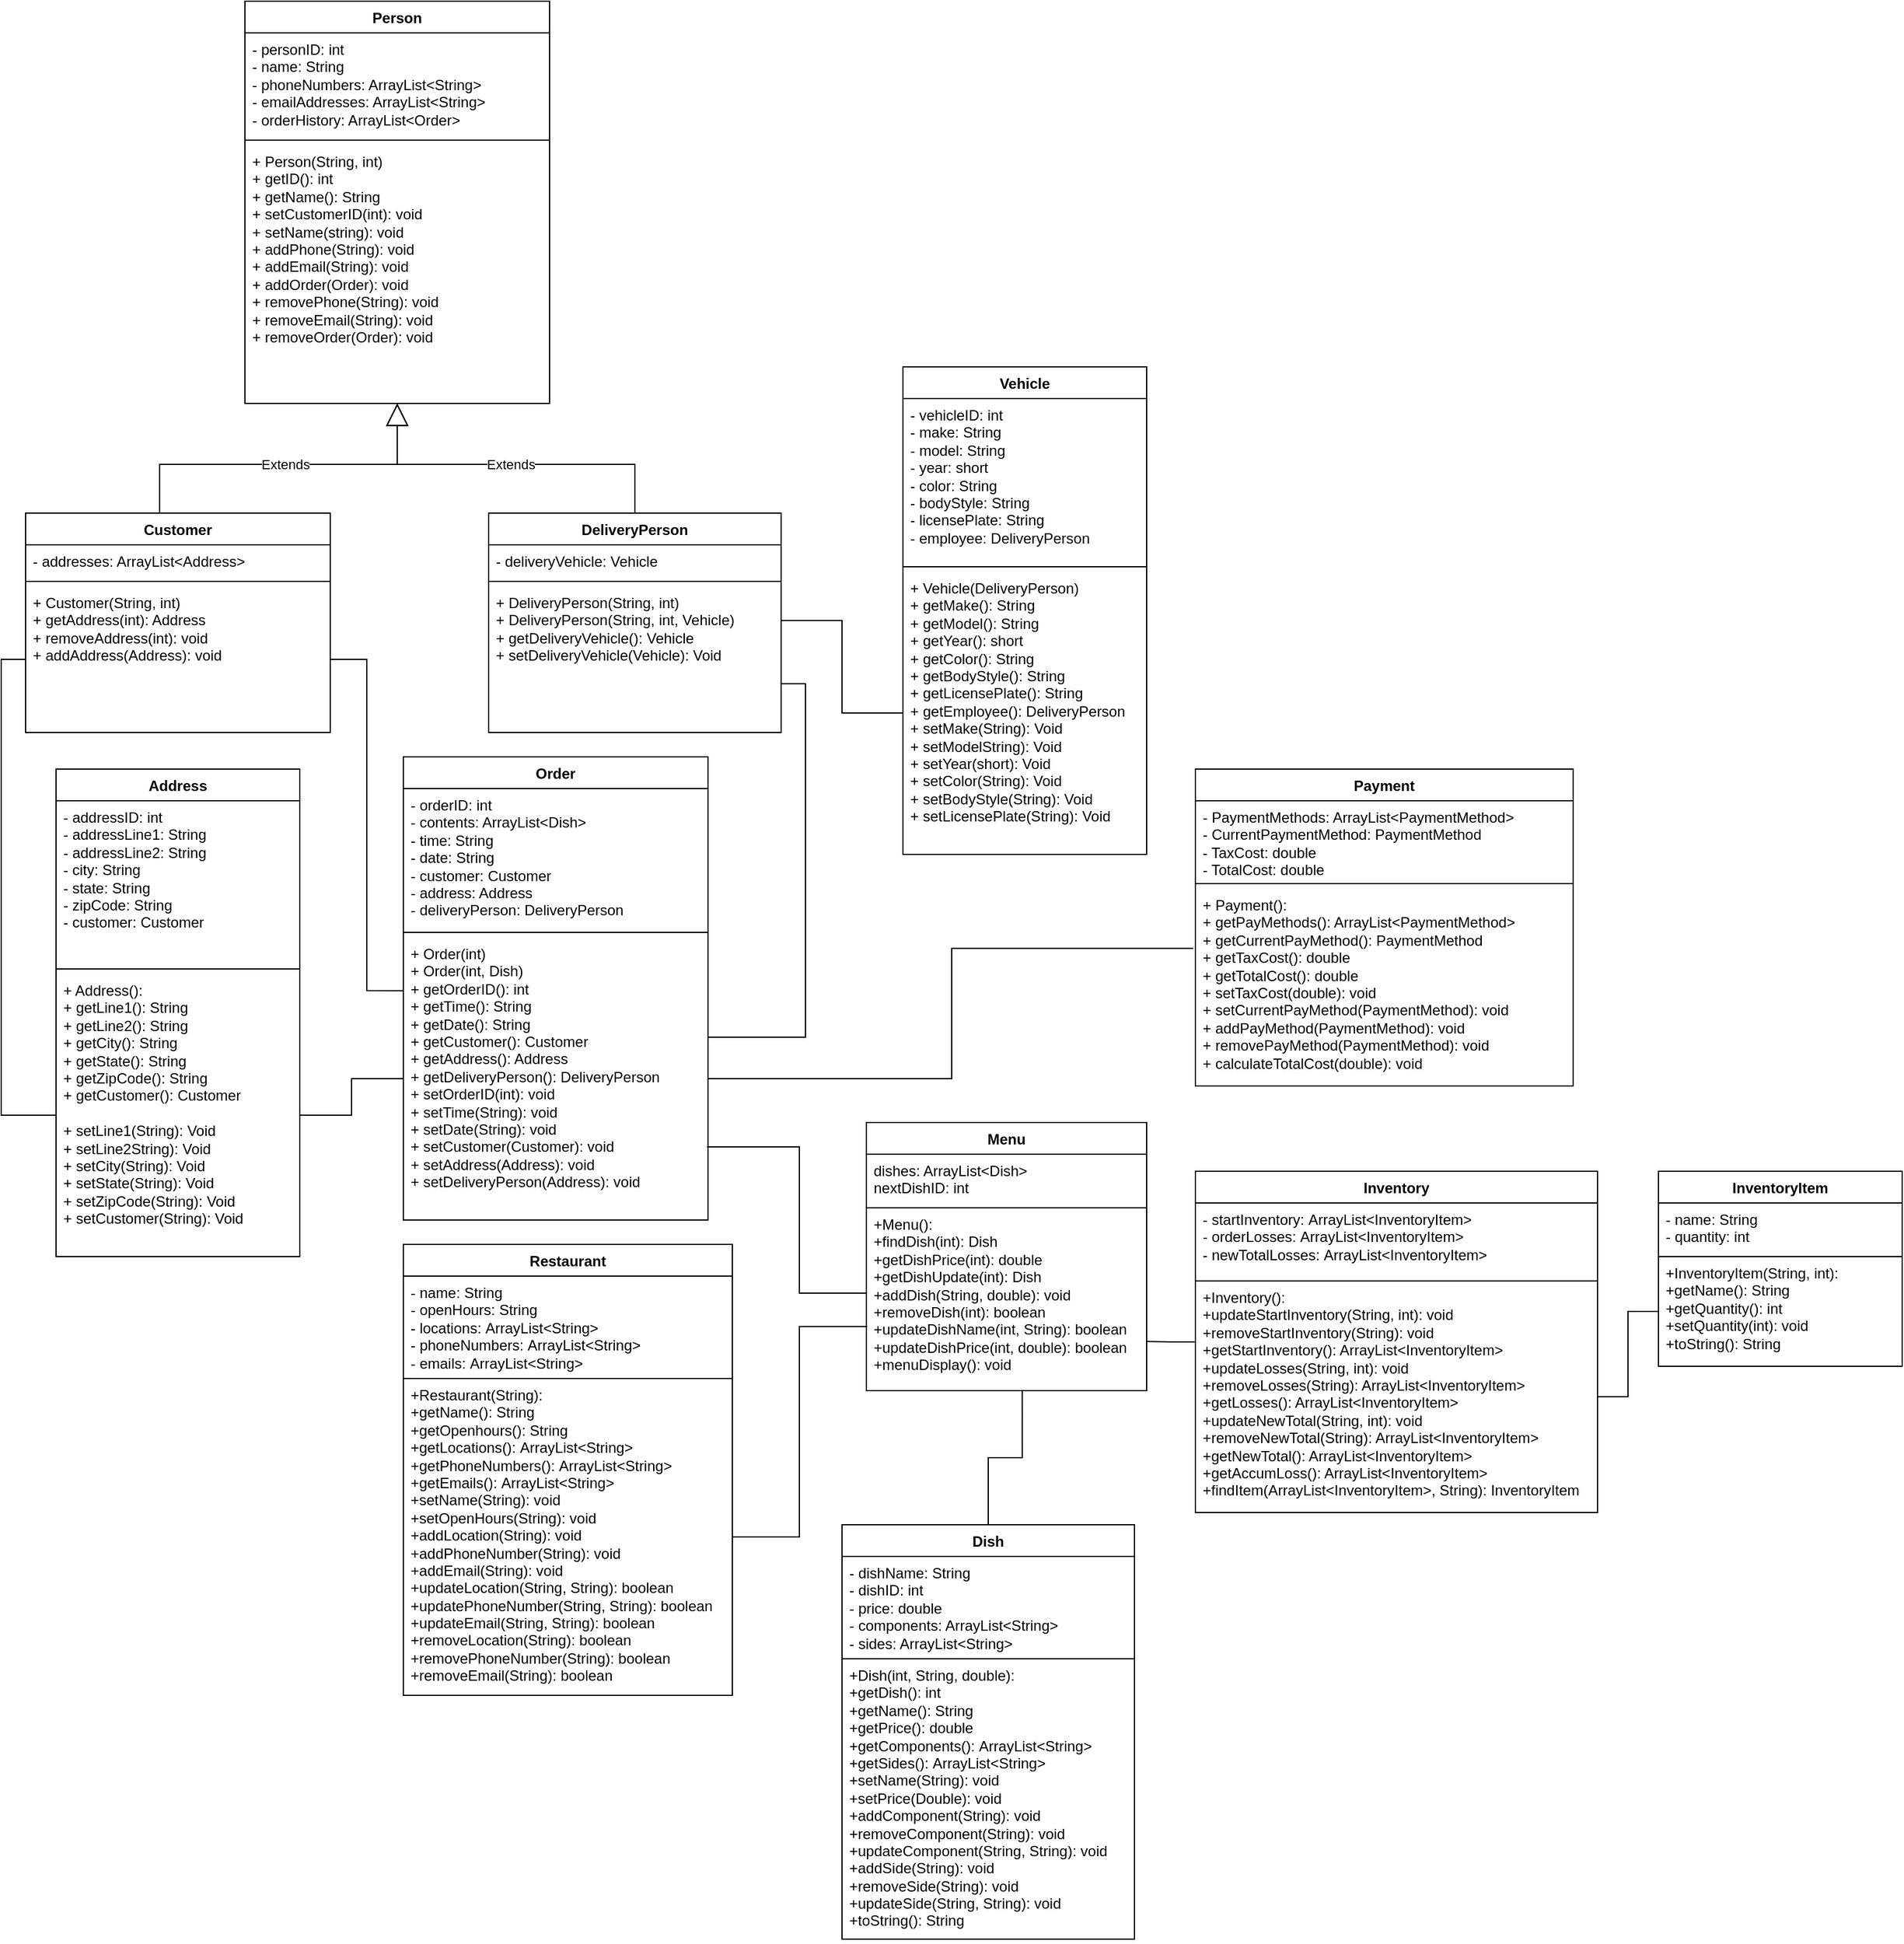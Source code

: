 <mxfile version="28.2.5">
  <diagram name="Page-1" id="2G-UBzK9TNp5vLxw_0e4">
    <mxGraphModel dx="2629" dy="2121" grid="1" gridSize="10" guides="1" tooltips="1" connect="1" arrows="1" fold="1" page="1" pageScale="1" pageWidth="850" pageHeight="1100" math="0" shadow="0">
      <root>
        <mxCell id="0" />
        <mxCell id="1" parent="0" />
        <mxCell id="qywuNPzPCbRa4dSA3wJB-5" value="Vehicle" style="swimlane;fontStyle=1;align=center;verticalAlign=top;childLayout=stackLayout;horizontal=1;startSize=26;horizontalStack=0;resizeParent=1;resizeParentMax=0;resizeLast=0;collapsible=1;marginBottom=0;whiteSpace=wrap;html=1;" parent="1" vertex="1">
          <mxGeometry x="100" width="200" height="400" as="geometry" />
        </mxCell>
        <mxCell id="qywuNPzPCbRa4dSA3wJB-6" value="- vehicleID: int&lt;div&gt;- make: String&lt;/div&gt;&lt;div&gt;- model: String&lt;/div&gt;&lt;div&gt;- year: short&lt;/div&gt;&lt;div&gt;- color: String&lt;/div&gt;&lt;div&gt;- bodyStyle: String&lt;/div&gt;&lt;div&gt;- licensePlate: String&lt;/div&gt;&lt;div&gt;- employee: DeliveryPerson&lt;/div&gt;" style="text;strokeColor=none;fillColor=none;align=left;verticalAlign=top;spacingLeft=4;spacingRight=4;overflow=hidden;rotatable=0;points=[[0,0.5],[1,0.5]];portConstraint=eastwest;whiteSpace=wrap;html=1;" parent="qywuNPzPCbRa4dSA3wJB-5" vertex="1">
          <mxGeometry y="26" width="200" height="134" as="geometry" />
        </mxCell>
        <mxCell id="qywuNPzPCbRa4dSA3wJB-7" value="" style="line;strokeWidth=1;fillColor=none;align=left;verticalAlign=middle;spacingTop=-1;spacingLeft=3;spacingRight=3;rotatable=0;labelPosition=right;points=[];portConstraint=eastwest;strokeColor=inherit;" parent="qywuNPzPCbRa4dSA3wJB-5" vertex="1">
          <mxGeometry y="160" width="200" height="8" as="geometry" />
        </mxCell>
        <mxCell id="qywuNPzPCbRa4dSA3wJB-8" value="+ Vehicle(DeliveryPerson)&lt;div&gt;+ getMake(): String&lt;/div&gt;&lt;div&gt;+ getModel(): String&lt;/div&gt;&lt;div&gt;+ getYear(): short&lt;/div&gt;&lt;div&gt;+ getColor(): String&lt;/div&gt;&lt;div&gt;+ getBodyStyle(): String&lt;/div&gt;&lt;div&gt;+ getLicensePlate(): String&lt;/div&gt;&lt;div&gt;+ getEmployee(): DeliveryPerson&lt;/div&gt;&lt;div&gt;+ setMake(String): Void&lt;/div&gt;&lt;div&gt;+ setModelString): Void&lt;/div&gt;&lt;div&gt;+ setYear(short): Void&lt;/div&gt;&lt;div&gt;+ setColor(String): Void&lt;/div&gt;&lt;div&gt;+ setBodyStyle(String): Void&lt;/div&gt;&lt;div&gt;+ setLicensePlate(String): Void&lt;/div&gt;&lt;div&gt;&lt;br&gt;&lt;/div&gt;" style="text;strokeColor=none;fillColor=none;align=left;verticalAlign=top;spacingLeft=4;spacingRight=4;overflow=hidden;rotatable=0;points=[[0,0.5],[1,0.5]];portConstraint=eastwest;whiteSpace=wrap;html=1;" parent="qywuNPzPCbRa4dSA3wJB-5" vertex="1">
          <mxGeometry y="168" width="200" height="232" as="geometry" />
        </mxCell>
        <mxCell id="qywuNPzPCbRa4dSA3wJB-9" value="Address" style="swimlane;fontStyle=1;align=center;verticalAlign=top;childLayout=stackLayout;horizontal=1;startSize=26;horizontalStack=0;resizeParent=1;resizeParentMax=0;resizeLast=0;collapsible=1;marginBottom=0;whiteSpace=wrap;html=1;" parent="1" vertex="1">
          <mxGeometry x="-595" y="330" width="200" height="400" as="geometry" />
        </mxCell>
        <mxCell id="qywuNPzPCbRa4dSA3wJB-10" value="- addressID: int&lt;div&gt;&lt;span style=&quot;background-color: transparent; color: light-dark(rgb(0, 0, 0), rgb(255, 255, 255));&quot;&gt;- addressLine1: String&lt;/span&gt;&lt;/div&gt;&lt;div&gt;&lt;span style=&quot;background-color: transparent; color: light-dark(rgb(0, 0, 0), rgb(255, 255, 255));&quot;&gt;- addressLine2: String&lt;/span&gt;&lt;/div&gt;&lt;div&gt;&lt;span style=&quot;background-color: transparent; color: light-dark(rgb(0, 0, 0), rgb(255, 255, 255));&quot;&gt;- city: String&lt;/span&gt;&lt;/div&gt;&lt;div&gt;&lt;span style=&quot;background-color: transparent; color: light-dark(rgb(0, 0, 0), rgb(255, 255, 255));&quot;&gt;- state: String&lt;/span&gt;&lt;/div&gt;&lt;div&gt;&lt;span style=&quot;background-color: transparent; color: light-dark(rgb(0, 0, 0), rgb(255, 255, 255));&quot;&gt;- zipCode: String&lt;/span&gt;&lt;/div&gt;&lt;div&gt;&lt;span style=&quot;background-color: transparent; color: light-dark(rgb(0, 0, 0), rgb(255, 255, 255));&quot;&gt;- customer: Customer&lt;/span&gt;&lt;/div&gt;" style="text;strokeColor=none;fillColor=none;align=left;verticalAlign=top;spacingLeft=4;spacingRight=4;overflow=hidden;rotatable=0;points=[[0,0.5],[1,0.5]];portConstraint=eastwest;whiteSpace=wrap;html=1;" parent="qywuNPzPCbRa4dSA3wJB-9" vertex="1">
          <mxGeometry y="26" width="200" height="134" as="geometry" />
        </mxCell>
        <mxCell id="qywuNPzPCbRa4dSA3wJB-11" value="" style="line;strokeWidth=1;fillColor=none;align=left;verticalAlign=middle;spacingTop=-1;spacingLeft=3;spacingRight=3;rotatable=0;labelPosition=right;points=[];portConstraint=eastwest;strokeColor=inherit;" parent="qywuNPzPCbRa4dSA3wJB-9" vertex="1">
          <mxGeometry y="160" width="200" height="8" as="geometry" />
        </mxCell>
        <mxCell id="qywuNPzPCbRa4dSA3wJB-12" value="+ Address():&lt;div&gt;+ getLine1(): String&lt;/div&gt;&lt;div&gt;+ getLine2(): String&lt;/div&gt;&lt;div&gt;+ getCity(): String&lt;/div&gt;&lt;div&gt;+ getState(): String&lt;/div&gt;&lt;div&gt;+ getZipCode(): String&lt;/div&gt;&lt;div&gt;+ getCustomer(): Customer&lt;/div&gt;&lt;div&gt;&lt;br&gt;&lt;/div&gt;&lt;div&gt;+ setLine1(String): Void&lt;/div&gt;&lt;div&gt;+ setLine2String): Void&lt;/div&gt;&lt;div&gt;+ setCity(String): Void&lt;/div&gt;&lt;div&gt;+ setState(String): Void&lt;/div&gt;&lt;div&gt;+ setZipCode(String): Void&lt;/div&gt;&lt;div&gt;+ setCustomer(String): Void&lt;/div&gt;&lt;div&gt;&lt;br&gt;&lt;/div&gt;" style="text;strokeColor=none;fillColor=none;align=left;verticalAlign=top;spacingLeft=4;spacingRight=4;overflow=hidden;rotatable=0;points=[[0,0.5],[1,0.5]];portConstraint=eastwest;whiteSpace=wrap;html=1;" parent="qywuNPzPCbRa4dSA3wJB-9" vertex="1">
          <mxGeometry y="168" width="200" height="232" as="geometry" />
        </mxCell>
        <mxCell id="qywuNPzPCbRa4dSA3wJB-17" value="Order" style="swimlane;fontStyle=1;align=center;verticalAlign=top;childLayout=stackLayout;horizontal=1;startSize=26;horizontalStack=0;resizeParent=1;resizeParentMax=0;resizeLast=0;collapsible=1;marginBottom=0;whiteSpace=wrap;html=1;" parent="1" vertex="1">
          <mxGeometry x="-310" y="320" width="250" height="380" as="geometry" />
        </mxCell>
        <mxCell id="qywuNPzPCbRa4dSA3wJB-18" value="&lt;div&gt;- orderID: int&lt;/div&gt;&lt;div&gt;- contents: ArrayList&amp;lt;Dish&amp;gt;&lt;/div&gt;&lt;div&gt;- time: String&lt;/div&gt;&lt;div&gt;- date: String&lt;/div&gt;&lt;div&gt;- customer: Customer&lt;/div&gt;&lt;div&gt;- address: Address&lt;/div&gt;&lt;div&gt;- deliveryPerson: DeliveryPerson&lt;/div&gt;" style="text;strokeColor=none;fillColor=none;align=left;verticalAlign=top;spacingLeft=4;spacingRight=4;overflow=hidden;rotatable=0;points=[[0,0.5],[1,0.5]];portConstraint=eastwest;whiteSpace=wrap;html=1;" parent="qywuNPzPCbRa4dSA3wJB-17" vertex="1">
          <mxGeometry y="26" width="250" height="114" as="geometry" />
        </mxCell>
        <mxCell id="qywuNPzPCbRa4dSA3wJB-19" value="" style="line;strokeWidth=1;fillColor=none;align=left;verticalAlign=middle;spacingTop=-1;spacingLeft=3;spacingRight=3;rotatable=0;labelPosition=right;points=[];portConstraint=eastwest;strokeColor=inherit;" parent="qywuNPzPCbRa4dSA3wJB-17" vertex="1">
          <mxGeometry y="140" width="250" height="8" as="geometry" />
        </mxCell>
        <mxCell id="qywuNPzPCbRa4dSA3wJB-20" value="+ Order(int)&lt;div&gt;+ Order(int, Dish)&lt;br&gt;&lt;div&gt;&lt;div&gt;+ getOrderID(): int&lt;/div&gt;&lt;div&gt;+ getTime(): String&lt;/div&gt;&lt;/div&gt;&lt;div&gt;+ getDate(): String&lt;/div&gt;&lt;div&gt;+ getCustomer(): Customer&lt;/div&gt;&lt;div&gt;+ getAddress(): Address&lt;/div&gt;&lt;div&gt;+ getDeliveryPerson(): DeliveryPerson&lt;/div&gt;&lt;div&gt;&lt;div&gt;&lt;div&gt;+ setOrderID(int): void&lt;/div&gt;&lt;div&gt;+ setTime(String): void&lt;/div&gt;&lt;/div&gt;&lt;div&gt;+ setDate(String): void&lt;/div&gt;&lt;div&gt;+ setCustomer(Customer): void&lt;/div&gt;&lt;div&gt;+ setAddress(Address): void&lt;/div&gt;&lt;div&gt;+ setDeliveryPerson(Address): void&lt;/div&gt;&lt;/div&gt;&lt;/div&gt;" style="text;strokeColor=none;fillColor=none;align=left;verticalAlign=top;spacingLeft=4;spacingRight=4;overflow=hidden;rotatable=0;points=[[0,0.5],[1,0.5]];portConstraint=eastwest;whiteSpace=wrap;html=1;" parent="qywuNPzPCbRa4dSA3wJB-17" vertex="1">
          <mxGeometry y="148" width="250" height="232" as="geometry" />
        </mxCell>
        <mxCell id="fJLxZldaC8GXOIMq1Dwn-1" value="Person" style="swimlane;fontStyle=1;align=center;verticalAlign=top;childLayout=stackLayout;horizontal=1;startSize=26;horizontalStack=0;resizeParent=1;resizeParentMax=0;resizeLast=0;collapsible=1;marginBottom=0;whiteSpace=wrap;html=1;" parent="1" vertex="1">
          <mxGeometry x="-440" y="-300" width="250" height="330" as="geometry" />
        </mxCell>
        <mxCell id="fJLxZldaC8GXOIMq1Dwn-2" value="&lt;div&gt;- personID: int&lt;/div&gt;&lt;div&gt;- name: String&lt;/div&gt;&lt;div&gt;- phoneNumbers: ArrayList&amp;lt;String&amp;gt;&lt;/div&gt;&lt;div&gt;- emailAddresses: ArrayList&amp;lt;String&amp;gt;&lt;/div&gt;&lt;div&gt;- orderHistory: ArrayList&amp;lt;Order&amp;gt;&lt;/div&gt;" style="text;strokeColor=none;fillColor=none;align=left;verticalAlign=top;spacingLeft=4;spacingRight=4;overflow=hidden;rotatable=0;points=[[0,0.5],[1,0.5]];portConstraint=eastwest;whiteSpace=wrap;html=1;" parent="fJLxZldaC8GXOIMq1Dwn-1" vertex="1">
          <mxGeometry y="26" width="250" height="84" as="geometry" />
        </mxCell>
        <mxCell id="fJLxZldaC8GXOIMq1Dwn-3" value="" style="line;strokeWidth=1;fillColor=none;align=left;verticalAlign=middle;spacingTop=-1;spacingLeft=3;spacingRight=3;rotatable=0;labelPosition=right;points=[];portConstraint=eastwest;strokeColor=inherit;" parent="fJLxZldaC8GXOIMq1Dwn-1" vertex="1">
          <mxGeometry y="110" width="250" height="8" as="geometry" />
        </mxCell>
        <mxCell id="fJLxZldaC8GXOIMq1Dwn-4" value="+ Person(String, int)&lt;div&gt;&lt;div&gt;+ getID(): int&lt;/div&gt;&lt;div&gt;+ getName(): String&lt;/div&gt;&lt;/div&gt;&lt;div&gt;&lt;span style=&quot;background-color: transparent; color: light-dark(rgb(0, 0, 0), rgb(255, 255, 255));&quot;&gt;+ setCustomerID(int): void&lt;/span&gt;&lt;/div&gt;&lt;div&gt;+ setName(string): void&lt;/div&gt;&lt;div&gt;+ addPhone(String): void&lt;/div&gt;&lt;div&gt;+ addEmail(String): void&lt;/div&gt;&lt;div&gt;+ addOrder(Order): void&lt;/div&gt;&lt;div&gt;+ removePhone(String): void&lt;/div&gt;&lt;div&gt;+ removeEmail(String): void&lt;/div&gt;&lt;div&gt;+ removeOrder(Order): void&lt;/div&gt;&lt;div&gt;&lt;br&gt;&lt;/div&gt;" style="text;strokeColor=none;fillColor=none;align=left;verticalAlign=top;spacingLeft=4;spacingRight=4;overflow=hidden;rotatable=0;points=[[0,0.5],[1,0.5]];portConstraint=eastwest;whiteSpace=wrap;html=1;" parent="fJLxZldaC8GXOIMq1Dwn-1" vertex="1">
          <mxGeometry y="118" width="250" height="212" as="geometry" />
        </mxCell>
        <mxCell id="fJLxZldaC8GXOIMq1Dwn-12" value="DeliveryPerson" style="swimlane;fontStyle=1;align=center;verticalAlign=top;childLayout=stackLayout;horizontal=1;startSize=26;horizontalStack=0;resizeParent=1;resizeParentMax=0;resizeLast=0;collapsible=1;marginBottom=0;whiteSpace=wrap;html=1;" parent="1" vertex="1">
          <mxGeometry x="-240" y="120" width="240" height="180" as="geometry" />
        </mxCell>
        <mxCell id="fJLxZldaC8GXOIMq1Dwn-13" value="- deliveryVehicle: Vehicle" style="text;strokeColor=none;fillColor=none;align=left;verticalAlign=top;spacingLeft=4;spacingRight=4;overflow=hidden;rotatable=0;points=[[0,0.5],[1,0.5]];portConstraint=eastwest;whiteSpace=wrap;html=1;" parent="fJLxZldaC8GXOIMq1Dwn-12" vertex="1">
          <mxGeometry y="26" width="240" height="26" as="geometry" />
        </mxCell>
        <mxCell id="fJLxZldaC8GXOIMq1Dwn-14" value="" style="line;strokeWidth=1;fillColor=none;align=left;verticalAlign=middle;spacingTop=-1;spacingLeft=3;spacingRight=3;rotatable=0;labelPosition=right;points=[];portConstraint=eastwest;strokeColor=inherit;" parent="fJLxZldaC8GXOIMq1Dwn-12" vertex="1">
          <mxGeometry y="52" width="240" height="8" as="geometry" />
        </mxCell>
        <mxCell id="fJLxZldaC8GXOIMq1Dwn-15" value="+ DeliveryPerson(String, int)&lt;div&gt;+ DeliveryPerson(String, int, Vehicle)&lt;/div&gt;&lt;div&gt;+ getDeliveryVehicle(): Vehicle&lt;/div&gt;&lt;div&gt;+ setDeliveryVehicle(Vehicle): Void&lt;/div&gt;" style="text;strokeColor=none;fillColor=none;align=left;verticalAlign=top;spacingLeft=4;spacingRight=4;overflow=hidden;rotatable=0;points=[[0,0.5],[1,0.5]];portConstraint=eastwest;whiteSpace=wrap;html=1;" parent="fJLxZldaC8GXOIMq1Dwn-12" vertex="1">
          <mxGeometry y="60" width="240" height="120" as="geometry" />
        </mxCell>
        <mxCell id="fJLxZldaC8GXOIMq1Dwn-16" value="Customer" style="swimlane;fontStyle=1;align=center;verticalAlign=top;childLayout=stackLayout;horizontal=1;startSize=26;horizontalStack=0;resizeParent=1;resizeParentMax=0;resizeLast=0;collapsible=1;marginBottom=0;whiteSpace=wrap;html=1;" parent="1" vertex="1">
          <mxGeometry x="-620" y="120" width="250" height="180" as="geometry" />
        </mxCell>
        <mxCell id="fJLxZldaC8GXOIMq1Dwn-17" value="- addresses: ArrayList&amp;lt;Address&amp;gt;" style="text;strokeColor=none;fillColor=none;align=left;verticalAlign=top;spacingLeft=4;spacingRight=4;overflow=hidden;rotatable=0;points=[[0,0.5],[1,0.5]];portConstraint=eastwest;whiteSpace=wrap;html=1;" parent="fJLxZldaC8GXOIMq1Dwn-16" vertex="1">
          <mxGeometry y="26" width="250" height="26" as="geometry" />
        </mxCell>
        <mxCell id="fJLxZldaC8GXOIMq1Dwn-18" value="" style="line;strokeWidth=1;fillColor=none;align=left;verticalAlign=middle;spacingTop=-1;spacingLeft=3;spacingRight=3;rotatable=0;labelPosition=right;points=[];portConstraint=eastwest;strokeColor=inherit;" parent="fJLxZldaC8GXOIMq1Dwn-16" vertex="1">
          <mxGeometry y="52" width="250" height="8" as="geometry" />
        </mxCell>
        <mxCell id="fJLxZldaC8GXOIMq1Dwn-19" value="+ Customer(String, int)&lt;div&gt;+ getAddress(int): Address&lt;/div&gt;&lt;div&gt;+ removeAddress(int): void&lt;br&gt;&lt;div&gt;+ addAddress(Address): void&lt;/div&gt;&lt;div&gt;&lt;br&gt;&lt;div&gt;&lt;br&gt;&lt;/div&gt;&lt;/div&gt;&lt;/div&gt;" style="text;strokeColor=none;fillColor=none;align=left;verticalAlign=top;spacingLeft=4;spacingRight=4;overflow=hidden;rotatable=0;points=[[0,0.5],[1,0.5]];portConstraint=eastwest;whiteSpace=wrap;html=1;" parent="fJLxZldaC8GXOIMq1Dwn-16" vertex="1">
          <mxGeometry y="60" width="250" height="120" as="geometry" />
        </mxCell>
        <mxCell id="fJLxZldaC8GXOIMq1Dwn-20" value="Extends" style="endArrow=block;endSize=16;endFill=0;html=1;rounded=0;exitX=0.44;exitY=0;exitDx=0;exitDy=0;exitPerimeter=0;" parent="1" source="fJLxZldaC8GXOIMq1Dwn-16" target="fJLxZldaC8GXOIMq1Dwn-4" edge="1">
          <mxGeometry width="160" relative="1" as="geometry">
            <mxPoint x="-250" y="50" as="sourcePoint" />
            <mxPoint x="-320" y="30" as="targetPoint" />
            <Array as="points">
              <mxPoint x="-510" y="80" />
              <mxPoint x="-315" y="80" />
            </Array>
          </mxGeometry>
        </mxCell>
        <mxCell id="fJLxZldaC8GXOIMq1Dwn-21" value="Extends" style="endArrow=block;endSize=16;endFill=0;html=1;rounded=0;exitX=0.5;exitY=0;exitDx=0;exitDy=0;" parent="1" source="fJLxZldaC8GXOIMq1Dwn-12" target="fJLxZldaC8GXOIMq1Dwn-4" edge="1">
          <mxGeometry width="160" relative="1" as="geometry">
            <mxPoint x="-250" y="50" as="sourcePoint" />
            <mxPoint x="-320" y="40" as="targetPoint" />
            <Array as="points">
              <mxPoint x="-120" y="80" />
              <mxPoint x="-315" y="80" />
            </Array>
          </mxGeometry>
        </mxCell>
        <mxCell id="fJLxZldaC8GXOIMq1Dwn-32" style="edgeStyle=orthogonalEdgeStyle;rounded=0;orthogonalLoop=1;jettySize=auto;html=1;exitX=0.999;exitY=0.234;exitDx=0;exitDy=0;entryX=0;entryY=0.5;entryDx=0;entryDy=0;endArrow=none;endFill=0;exitPerimeter=0;" parent="1" source="fJLxZldaC8GXOIMq1Dwn-15" target="qywuNPzPCbRa4dSA3wJB-8" edge="1">
          <mxGeometry relative="1" as="geometry" />
        </mxCell>
        <mxCell id="fJLxZldaC8GXOIMq1Dwn-34" style="edgeStyle=orthogonalEdgeStyle;rounded=0;orthogonalLoop=1;jettySize=auto;html=1;exitX=0;exitY=0.5;exitDx=0;exitDy=0;entryX=0;entryY=0.5;entryDx=0;entryDy=0;endArrow=none;endFill=0;" parent="1" source="fJLxZldaC8GXOIMq1Dwn-19" target="qywuNPzPCbRa4dSA3wJB-12" edge="1">
          <mxGeometry relative="1" as="geometry" />
        </mxCell>
        <mxCell id="fJLxZldaC8GXOIMq1Dwn-35" style="edgeStyle=orthogonalEdgeStyle;rounded=0;orthogonalLoop=1;jettySize=auto;html=1;exitX=1;exitY=0.5;exitDx=0;exitDy=0;entryX=0.001;entryY=0.189;entryDx=0;entryDy=0;endArrow=none;endFill=0;entryPerimeter=0;" parent="1" source="fJLxZldaC8GXOIMq1Dwn-19" target="qywuNPzPCbRa4dSA3wJB-20" edge="1">
          <mxGeometry relative="1" as="geometry" />
        </mxCell>
        <mxCell id="fJLxZldaC8GXOIMq1Dwn-36" style="edgeStyle=orthogonalEdgeStyle;rounded=0;orthogonalLoop=1;jettySize=auto;html=1;exitX=1;exitY=0.667;exitDx=0;exitDy=0;entryX=1;entryY=0.5;entryDx=0;entryDy=0;endArrow=none;endFill=0;exitPerimeter=0;" parent="1" source="fJLxZldaC8GXOIMq1Dwn-15" target="qywuNPzPCbRa4dSA3wJB-20" edge="1">
          <mxGeometry relative="1" as="geometry">
            <Array as="points">
              <mxPoint x="20" y="260" />
              <mxPoint x="20" y="550" />
              <mxPoint x="-60" y="550" />
            </Array>
          </mxGeometry>
        </mxCell>
        <mxCell id="fJLxZldaC8GXOIMq1Dwn-38" style="edgeStyle=orthogonalEdgeStyle;rounded=0;orthogonalLoop=1;jettySize=auto;html=1;exitX=1;exitY=0.5;exitDx=0;exitDy=0;entryX=0;entryY=0.5;entryDx=0;entryDy=0;endArrow=none;endFill=0;" parent="1" source="qywuNPzPCbRa4dSA3wJB-12" target="qywuNPzPCbRa4dSA3wJB-20" edge="1">
          <mxGeometry relative="1" as="geometry" />
        </mxCell>
        <mxCell id="5nVbv-g8gykaqcQ3ydXq-1" value="Inventory" style="swimlane;fontStyle=1;align=center;verticalAlign=top;childLayout=stackLayout;horizontal=1;startSize=26;horizontalStack=0;resizeParent=1;resizeParentMax=0;resizeLast=0;collapsible=1;marginBottom=0;whiteSpace=wrap;html=1;" vertex="1" parent="1">
          <mxGeometry x="340" y="660" width="330" height="280" as="geometry" />
        </mxCell>
        <mxCell id="5nVbv-g8gykaqcQ3ydXq-38" value="-&amp;nbsp;startInventory:&amp;nbsp;ArrayList&amp;lt;InventoryItem&amp;gt;&lt;div&gt;- orderLosses:&amp;nbsp;ArrayList&amp;lt;InventoryItem&amp;gt;&lt;/div&gt;&lt;div&gt;- newTotalLosses:&amp;nbsp;ArrayList&amp;lt;InventoryItem&amp;gt;&lt;/div&gt;" style="text;strokeColor=default;fillColor=none;align=left;verticalAlign=top;spacingLeft=4;spacingRight=4;overflow=hidden;rotatable=0;points=[[0,0.5],[1,0.5]];portConstraint=eastwest;whiteSpace=wrap;html=1;" vertex="1" parent="5nVbv-g8gykaqcQ3ydXq-1">
          <mxGeometry y="26" width="330" height="64" as="geometry" />
        </mxCell>
        <mxCell id="5nVbv-g8gykaqcQ3ydXq-4" value="&lt;div&gt;+Inventory():&lt;/div&gt;&lt;div&gt;&lt;div&gt;+updateStartInventory(String, int): void&lt;/div&gt;&lt;div&gt;+removeStartInventory&lt;span style=&quot;background-color: transparent; color: light-dark(rgb(0, 0, 0), rgb(255, 255, 255));&quot;&gt;(String): void&lt;/span&gt;&lt;/div&gt;&lt;div&gt;+getStartInventory&lt;span style=&quot;background-color: transparent; color: light-dark(rgb(0, 0, 0), rgb(255, 255, 255));&quot;&gt;(): ArrayList&amp;lt;InventoryItem&amp;gt;&lt;/span&gt;&lt;/div&gt;&lt;div&gt;&lt;div&gt;+updateLosses&lt;span style=&quot;background-color: transparent; color: light-dark(rgb(0, 0, 0), rgb(255, 255, 255));&quot;&gt;(String, int): void&lt;/span&gt;&lt;/div&gt;&lt;div&gt;+removeLosses(String&lt;span style=&quot;background-color: transparent; color: light-dark(rgb(0, 0, 0), rgb(255, 255, 255));&quot;&gt;): ArrayList&amp;lt;InventoryItem&amp;gt;&lt;/span&gt;&lt;/div&gt;&lt;div&gt;+getLosses&lt;span style=&quot;background-color: transparent; color: light-dark(rgb(0, 0, 0), rgb(255, 255, 255));&quot;&gt;(): ArrayList&amp;lt;InventoryItem&amp;gt;&lt;/span&gt;&lt;/div&gt;&lt;div&gt;&lt;/div&gt;&lt;div&gt;&lt;div&gt;+updateNewTotal&lt;span style=&quot;background-color: transparent; color: light-dark(rgb(0, 0, 0), rgb(255, 255, 255));&quot;&gt;(String, int): void&lt;/span&gt;&lt;/div&gt;&lt;div&gt;+removeNewTotal(String&lt;span style=&quot;background-color: transparent; color: light-dark(rgb(0, 0, 0), rgb(255, 255, 255));&quot;&gt;): ArrayList&amp;lt;InventoryItem&amp;gt;&lt;/span&gt;&lt;/div&gt;&lt;div&gt;+getNewTotal&lt;span style=&quot;background-color: transparent; color: light-dark(rgb(0, 0, 0), rgb(255, 255, 255));&quot;&gt;(): ArrayList&amp;lt;InventoryItem&amp;gt;&lt;/span&gt;&lt;/div&gt;&lt;/div&gt;&lt;/div&gt;&lt;div&gt;+getAccumLoss&lt;span style=&quot;background-color: transparent; color: light-dark(rgb(0, 0, 0), rgb(255, 255, 255));&quot;&gt;(): ArrayList&amp;lt;InventoryItem&amp;gt;&lt;/span&gt;&lt;/div&gt;&lt;div&gt;&lt;span style=&quot;background-color: transparent; color: light-dark(rgb(0, 0, 0), rgb(255, 255, 255));&quot;&gt;+findItem&lt;/span&gt;&lt;span style=&quot;background-color: transparent; color: light-dark(rgb(0, 0, 0), rgb(255, 255, 255));&quot;&gt;(&lt;/span&gt;&lt;span style=&quot;background-color: transparent; color: light-dark(rgb(0, 0, 0), rgb(255, 255, 255));&quot;&gt;ArrayList&amp;lt;InventoryItem&amp;gt;, String&lt;/span&gt;&lt;span style=&quot;background-color: transparent; color: light-dark(rgb(0, 0, 0), rgb(255, 255, 255));&quot;&gt;):&amp;nbsp;&lt;/span&gt;&lt;span style=&quot;background-color: transparent;&quot;&gt;InventoryItem&lt;/span&gt;&lt;/div&gt;&lt;/div&gt;" style="text;strokeColor=none;fillColor=none;align=left;verticalAlign=top;spacingLeft=4;spacingRight=4;overflow=hidden;rotatable=0;points=[[0,0.5],[1,0.5]];portConstraint=eastwest;whiteSpace=wrap;html=1;" vertex="1" parent="5nVbv-g8gykaqcQ3ydXq-1">
          <mxGeometry y="90" width="330" height="190" as="geometry" />
        </mxCell>
        <mxCell id="5nVbv-g8gykaqcQ3ydXq-9" value="Menu" style="swimlane;fontStyle=1;align=center;verticalAlign=top;childLayout=stackLayout;horizontal=1;startSize=26;horizontalStack=0;resizeParent=1;resizeParentMax=0;resizeLast=0;collapsible=1;marginBottom=0;whiteSpace=wrap;html=1;" vertex="1" parent="1">
          <mxGeometry x="70" y="620" width="230" height="220" as="geometry" />
        </mxCell>
        <mxCell id="5nVbv-g8gykaqcQ3ydXq-37" value="dishes: ArrayList&amp;lt;Dish&amp;gt;&lt;div&gt;nextDishID: int&lt;/div&gt;" style="text;strokeColor=default;fillColor=none;align=left;verticalAlign=top;spacingLeft=4;spacingRight=4;overflow=hidden;rotatable=0;points=[[0,0.5],[1,0.5]];portConstraint=eastwest;whiteSpace=wrap;html=1;" vertex="1" parent="5nVbv-g8gykaqcQ3ydXq-9">
          <mxGeometry y="26" width="230" height="44" as="geometry" />
        </mxCell>
        <mxCell id="5nVbv-g8gykaqcQ3ydXq-12" value="&lt;div&gt;+Menu():&lt;/div&gt;&lt;div&gt;+findDish(int): Dish&lt;/div&gt;&lt;div&gt;+getDishPrice&lt;span style=&quot;background-color: transparent; color: light-dark(rgb(0, 0, 0), rgb(255, 255, 255));&quot;&gt;(int): double&lt;/span&gt;&lt;/div&gt;&lt;div&gt;+getDishUpdate&lt;span style=&quot;background-color: transparent; color: light-dark(rgb(0, 0, 0), rgb(255, 255, 255));&quot;&gt;(int): Dish&lt;/span&gt;&lt;/div&gt;&lt;div&gt;+addDish&lt;span style=&quot;background-color: transparent; color: light-dark(rgb(0, 0, 0), rgb(255, 255, 255));&quot;&gt;(String, double): void&lt;/span&gt;&lt;/div&gt;&lt;div&gt;+removeDish&lt;span style=&quot;background-color: transparent; color: light-dark(rgb(0, 0, 0), rgb(255, 255, 255));&quot;&gt;(int): boolean&lt;/span&gt;&lt;/div&gt;&lt;div&gt;+updateDishName&lt;span style=&quot;background-color: transparent; color: light-dark(rgb(0, 0, 0), rgb(255, 255, 255));&quot;&gt;(int, String): boolean&lt;/span&gt;&lt;/div&gt;&lt;div&gt;&lt;div&gt;+updateDishPrice&lt;span style=&quot;background-color: transparent; color: light-dark(rgb(0, 0, 0), rgb(255, 255, 255));&quot;&gt;(int, double): boolean&lt;/span&gt;&lt;/div&gt;&lt;/div&gt;&lt;div&gt;+menuDisplay&lt;span style=&quot;background-color: transparent; color: light-dark(rgb(0, 0, 0), rgb(255, 255, 255));&quot;&gt;(): void&lt;/span&gt;&lt;/div&gt;&lt;div&gt;&lt;br&gt;&lt;/div&gt;" style="text;strokeColor=none;fillColor=none;align=left;verticalAlign=top;spacingLeft=4;spacingRight=4;overflow=hidden;rotatable=0;points=[[0,0.5],[1,0.5]];portConstraint=eastwest;whiteSpace=wrap;html=1;" vertex="1" parent="5nVbv-g8gykaqcQ3ydXq-9">
          <mxGeometry y="70" width="230" height="150" as="geometry" />
        </mxCell>
        <mxCell id="5nVbv-g8gykaqcQ3ydXq-13" value="Restaurant" style="swimlane;fontStyle=1;align=center;verticalAlign=top;childLayout=stackLayout;horizontal=1;startSize=26;horizontalStack=0;resizeParent=1;resizeParentMax=0;resizeLast=0;collapsible=1;marginBottom=0;whiteSpace=wrap;html=1;" vertex="1" parent="1">
          <mxGeometry x="-310" y="720" width="270" height="370" as="geometry" />
        </mxCell>
        <mxCell id="5nVbv-g8gykaqcQ3ydXq-39" value="- name: String&lt;div&gt;- openHours:&amp;nbsp;String&lt;br&gt;&lt;div&gt;- locations:&amp;nbsp;ArrayList&amp;lt;String&amp;gt;&lt;/div&gt;&lt;div&gt;- phoneNumbers:&amp;nbsp;ArrayList&amp;lt;String&amp;gt;&lt;/div&gt;&lt;div&gt;- emails:&amp;nbsp;ArrayList&amp;lt;String&amp;gt;&lt;/div&gt;&lt;div&gt;&lt;br&gt;&lt;/div&gt;&lt;/div&gt;" style="text;strokeColor=default;fillColor=none;align=left;verticalAlign=top;spacingLeft=4;spacingRight=4;overflow=hidden;rotatable=0;points=[[0,0.5],[1,0.5]];portConstraint=eastwest;whiteSpace=wrap;html=1;" vertex="1" parent="5nVbv-g8gykaqcQ3ydXq-13">
          <mxGeometry y="26" width="270" height="84" as="geometry" />
        </mxCell>
        <mxCell id="5nVbv-g8gykaqcQ3ydXq-16" value="&lt;div&gt;+Restaurant(String):&lt;/div&gt;&lt;div&gt;&lt;div&gt;+getName(): String&lt;/div&gt;&lt;div&gt;+&lt;span style=&quot;background-color: transparent; color: light-dark(rgb(0, 0, 0), rgb(255, 255, 255));&quot;&gt;getOpenhours&lt;/span&gt;&lt;span style=&quot;background-color: transparent; color: light-dark(rgb(0, 0, 0), rgb(255, 255, 255));&quot;&gt;(): String&lt;/span&gt;&lt;/div&gt;&lt;div&gt;+getLocations&lt;span style=&quot;background-color: transparent; color: light-dark(rgb(0, 0, 0), rgb(255, 255, 255));&quot;&gt;():&amp;nbsp;&lt;/span&gt;&lt;span style=&quot;background-color: transparent; color: light-dark(rgb(0, 0, 0), rgb(255, 255, 255));&quot;&gt;ArrayList&amp;lt;String&amp;gt;&lt;/span&gt;&lt;/div&gt;&lt;div&gt;+getPhoneNumbers&lt;span style=&quot;background-color: transparent; color: light-dark(rgb(0, 0, 0), rgb(255, 255, 255));&quot;&gt;():&amp;nbsp;&lt;/span&gt;&lt;span style=&quot;background-color: transparent; color: light-dark(rgb(0, 0, 0), rgb(255, 255, 255));&quot;&gt;ArrayList&amp;lt;String&amp;gt;&lt;/span&gt;&lt;/div&gt;&lt;div&gt;+getEmails&lt;span style=&quot;background-color: transparent; color: light-dark(rgb(0, 0, 0), rgb(255, 255, 255));&quot;&gt;():&amp;nbsp;&lt;/span&gt;&lt;span style=&quot;background-color: transparent; color: light-dark(rgb(0, 0, 0), rgb(255, 255, 255));&quot;&gt;ArrayList&amp;lt;String&amp;gt;&lt;/span&gt;&lt;/div&gt;&lt;div&gt;&lt;span style=&quot;background-color: transparent; color: light-dark(rgb(0, 0, 0), rgb(255, 255, 255));&quot;&gt;+setName&lt;/span&gt;&lt;span style=&quot;background-color: transparent; color: light-dark(rgb(0, 0, 0), rgb(255, 255, 255));&quot;&gt;(String): void&lt;/span&gt;&lt;/div&gt;&lt;div&gt;+setOpenHours&lt;span style=&quot;background-color: transparent; color: light-dark(rgb(0, 0, 0), rgb(255, 255, 255));&quot;&gt;(String): void&lt;/span&gt;&lt;/div&gt;&lt;div&gt;+addLocation&lt;span style=&quot;background-color: transparent; color: light-dark(rgb(0, 0, 0), rgb(255, 255, 255));&quot;&gt;(String): void&lt;/span&gt;&lt;/div&gt;&lt;div&gt;+addPhoneNumber&lt;span style=&quot;color: light-dark(rgb(0, 0, 0), rgb(255, 255, 255)); background-color: transparent;&quot;&gt;(String): void&lt;/span&gt;&lt;br&gt;+&lt;span style=&quot;background-color: transparent; color: light-dark(rgb(0, 0, 0), rgb(255, 255, 255));&quot;&gt;addEmail&lt;/span&gt;&lt;span style=&quot;background-color: transparent; color: light-dark(rgb(0, 0, 0), rgb(255, 255, 255));&quot;&gt;(String): void&lt;/span&gt;&lt;/div&gt;&lt;div&gt;&lt;div&gt;+updateLocation&lt;span style=&quot;background-color: transparent; color: light-dark(rgb(0, 0, 0), rgb(255, 255, 255));&quot;&gt;(String, String): boolean&lt;/span&gt;&lt;/div&gt;&lt;div&gt;+updatePhoneNumber&lt;span style=&quot;color: light-dark(rgb(0, 0, 0), rgb(255, 255, 255)); background-color: transparent;&quot;&gt;(String&lt;/span&gt;&lt;span style=&quot;background-color: transparent; color: light-dark(rgb(0, 0, 0), rgb(255, 255, 255));&quot;&gt;, String&lt;/span&gt;&lt;span style=&quot;background-color: transparent; color: light-dark(rgb(0, 0, 0), rgb(255, 255, 255));&quot;&gt;):&amp;nbsp;&lt;/span&gt;&lt;span style=&quot;background-color: transparent; color: light-dark(rgb(0, 0, 0), rgb(255, 255, 255));&quot;&gt;boolean&lt;/span&gt;&lt;/div&gt;&lt;div&gt;+&lt;span style=&quot;background-color: transparent; color: light-dark(rgb(0, 0, 0), rgb(255, 255, 255));&quot;&gt;updateEmail&lt;/span&gt;&lt;span style=&quot;background-color: transparent; color: light-dark(rgb(0, 0, 0), rgb(255, 255, 255));&quot;&gt;(String&lt;/span&gt;&lt;span style=&quot;background-color: transparent; color: light-dark(rgb(0, 0, 0), rgb(255, 255, 255));&quot;&gt;, String&lt;/span&gt;&lt;span style=&quot;background-color: transparent; color: light-dark(rgb(0, 0, 0), rgb(255, 255, 255));&quot;&gt;):&amp;nbsp;&lt;/span&gt;&lt;span style=&quot;background-color: transparent; color: light-dark(rgb(0, 0, 0), rgb(255, 255, 255));&quot;&gt;boolean&lt;/span&gt;&lt;/div&gt;&lt;/div&gt;&lt;/div&gt;&lt;div&gt;&lt;div&gt;+removeLocation&lt;span style=&quot;background-color: transparent; color: light-dark(rgb(0, 0, 0), rgb(255, 255, 255));&quot;&gt;(String): boolean&lt;/span&gt;&lt;/div&gt;&lt;div&gt;+removePhoneNumber&lt;span style=&quot;color: light-dark(rgb(0, 0, 0), rgb(255, 255, 255)); background-color: transparent;&quot;&gt;(String&lt;/span&gt;&lt;span style=&quot;background-color: transparent; color: light-dark(rgb(0, 0, 0), rgb(255, 255, 255));&quot;&gt;):&amp;nbsp;&lt;/span&gt;&lt;span style=&quot;background-color: transparent; color: light-dark(rgb(0, 0, 0), rgb(255, 255, 255));&quot;&gt;boolean&lt;/span&gt;&lt;/div&gt;&lt;div&gt;+&lt;span style=&quot;background-color: transparent; color: light-dark(rgb(0, 0, 0), rgb(255, 255, 255));&quot;&gt;removeEmail&lt;/span&gt;&lt;span style=&quot;background-color: transparent; color: light-dark(rgb(0, 0, 0), rgb(255, 255, 255));&quot;&gt;(String&lt;/span&gt;&lt;span style=&quot;background-color: transparent; color: light-dark(rgb(0, 0, 0), rgb(255, 255, 255));&quot;&gt;):&amp;nbsp;&lt;/span&gt;&lt;span style=&quot;background-color: transparent; color: light-dark(rgb(0, 0, 0), rgb(255, 255, 255));&quot;&gt;boolean&lt;/span&gt;&lt;/div&gt;&lt;/div&gt;" style="text;strokeColor=none;fillColor=none;align=left;verticalAlign=top;spacingLeft=4;spacingRight=4;overflow=hidden;rotatable=0;points=[[0,0.5],[1,0.5]];portConstraint=eastwest;whiteSpace=wrap;html=1;" vertex="1" parent="5nVbv-g8gykaqcQ3ydXq-13">
          <mxGeometry y="110" width="270" height="260" as="geometry" />
        </mxCell>
        <mxCell id="5nVbv-g8gykaqcQ3ydXq-23" value="Payment" style="swimlane;fontStyle=1;align=center;verticalAlign=top;childLayout=stackLayout;horizontal=1;startSize=26;horizontalStack=0;resizeParent=1;resizeParentMax=0;resizeLast=0;collapsible=1;marginBottom=0;whiteSpace=wrap;html=1;" vertex="1" parent="1">
          <mxGeometry x="340" y="330" width="310" height="260" as="geometry" />
        </mxCell>
        <mxCell id="5nVbv-g8gykaqcQ3ydXq-24" value="- PaymentMethods: ArrayList&amp;lt;PaymentMethod&amp;gt;&lt;div&gt;- CurrentPaymentMethod: PaymentMethod&lt;br&gt;&lt;div&gt;- TaxCost: double&lt;/div&gt;&lt;div&gt;- TotalCost: double&lt;/div&gt;&lt;/div&gt;" style="text;strokeColor=none;fillColor=none;align=left;verticalAlign=top;spacingLeft=4;spacingRight=4;overflow=hidden;rotatable=0;points=[[0,0.5],[1,0.5]];portConstraint=eastwest;whiteSpace=wrap;html=1;" vertex="1" parent="5nVbv-g8gykaqcQ3ydXq-23">
          <mxGeometry y="26" width="310" height="64" as="geometry" />
        </mxCell>
        <mxCell id="5nVbv-g8gykaqcQ3ydXq-25" value="" style="line;strokeWidth=1;fillColor=none;align=left;verticalAlign=middle;spacingTop=-1;spacingLeft=3;spacingRight=3;rotatable=0;labelPosition=right;points=[];portConstraint=eastwest;strokeColor=inherit;" vertex="1" parent="5nVbv-g8gykaqcQ3ydXq-23">
          <mxGeometry y="90" width="310" height="8" as="geometry" />
        </mxCell>
        <mxCell id="5nVbv-g8gykaqcQ3ydXq-26" value="&lt;div&gt;&lt;div&gt;&lt;div&gt;+ Payment():&lt;/div&gt;&lt;/div&gt;&lt;/div&gt;&lt;div&gt;+ getPayMethods(): ArrayList&amp;lt;PaymentMethod&amp;gt;&lt;/div&gt;&lt;div&gt;+ getCurrentPayMethod(): PaymentMethod&lt;/div&gt;&lt;div&gt;+ getTaxCost(): double&lt;/div&gt;&lt;div&gt;+ getTotalCost(): double&lt;/div&gt;&lt;div&gt;+ setTaxCost(double): void&lt;/div&gt;&lt;div&gt;+ setCurrentPayMethod(&lt;span style=&quot;background-color: transparent; color: light-dark(rgb(0, 0, 0), rgb(255, 255, 255));&quot;&gt;PaymentMethod&lt;/span&gt;&lt;span style=&quot;background-color: transparent; color: light-dark(rgb(0, 0, 0), rgb(255, 255, 255));&quot;&gt;): void&lt;/span&gt;&lt;/div&gt;&lt;div&gt;+ addPayMethod(&lt;span style=&quot;background-color: transparent; color: light-dark(rgb(0, 0, 0), rgb(255, 255, 255));&quot;&gt;PaymentMethod&lt;/span&gt;&lt;span style=&quot;background-color: transparent; color: light-dark(rgb(0, 0, 0), rgb(255, 255, 255));&quot;&gt;): void&lt;/span&gt;&lt;/div&gt;&lt;div&gt;+ removePayMethod(PaymentMethod): void&lt;/div&gt;&lt;div&gt;+ calculateTotalCost(double): void&lt;/div&gt;" style="text;strokeColor=none;fillColor=none;align=left;verticalAlign=top;spacingLeft=4;spacingRight=4;overflow=hidden;rotatable=0;points=[[0,0.5],[1,0.5]];portConstraint=eastwest;whiteSpace=wrap;html=1;" vertex="1" parent="5nVbv-g8gykaqcQ3ydXq-23">
          <mxGeometry y="98" width="310" height="162" as="geometry" />
        </mxCell>
        <mxCell id="5nVbv-g8gykaqcQ3ydXq-31" style="edgeStyle=orthogonalEdgeStyle;rounded=0;orthogonalLoop=1;jettySize=auto;html=1;entryX=0.998;entryY=0.731;entryDx=0;entryDy=0;entryPerimeter=0;endArrow=none;endFill=0;" edge="1" parent="1" source="5nVbv-g8gykaqcQ3ydXq-1" target="5nVbv-g8gykaqcQ3ydXq-12">
          <mxGeometry relative="1" as="geometry" />
        </mxCell>
        <mxCell id="5nVbv-g8gykaqcQ3ydXq-33" style="edgeStyle=orthogonalEdgeStyle;rounded=0;orthogonalLoop=1;jettySize=auto;html=1;entryX=0.997;entryY=0.633;entryDx=0;entryDy=0;entryPerimeter=0;exitX=0;exitY=0.5;exitDx=0;exitDy=0;endArrow=none;endFill=0;" edge="1" parent="1" source="5nVbv-g8gykaqcQ3ydXq-12">
          <mxGeometry relative="1" as="geometry">
            <mxPoint x="70" y="640" as="sourcePoint" />
            <mxPoint x="-60.75" y="639.996" as="targetPoint" />
            <Array as="points">
              <mxPoint x="70" y="760" />
              <mxPoint x="15" y="760" />
              <mxPoint x="15" y="640" />
            </Array>
          </mxGeometry>
        </mxCell>
        <mxCell id="5nVbv-g8gykaqcQ3ydXq-41" value="InventoryItem" style="swimlane;fontStyle=1;align=center;verticalAlign=top;childLayout=stackLayout;horizontal=1;startSize=26;horizontalStack=0;resizeParent=1;resizeParentMax=0;resizeLast=0;collapsible=1;marginBottom=0;whiteSpace=wrap;html=1;" vertex="1" parent="1">
          <mxGeometry x="720" y="660" width="200" height="160" as="geometry" />
        </mxCell>
        <mxCell id="5nVbv-g8gykaqcQ3ydXq-42" value="- name: String&lt;div&gt;- quantity: int&lt;/div&gt;" style="text;strokeColor=default;fillColor=none;align=left;verticalAlign=top;spacingLeft=4;spacingRight=4;overflow=hidden;rotatable=0;points=[[0,0.5],[1,0.5]];portConstraint=eastwest;whiteSpace=wrap;html=1;" vertex="1" parent="5nVbv-g8gykaqcQ3ydXq-41">
          <mxGeometry y="26" width="200" height="44" as="geometry" />
        </mxCell>
        <mxCell id="5nVbv-g8gykaqcQ3ydXq-43" value="&lt;div&gt;+InventoryItem(String, int):&lt;/div&gt;&lt;div&gt;&lt;div&gt;+getName(): String&lt;/div&gt;&lt;div&gt;+getQuantity&lt;span style=&quot;background-color: transparent; color: light-dark(rgb(0, 0, 0), rgb(255, 255, 255));&quot;&gt;(): int&lt;/span&gt;&lt;/div&gt;&lt;div&gt;+setQuantity&lt;span style=&quot;background-color: transparent; color: light-dark(rgb(0, 0, 0), rgb(255, 255, 255));&quot;&gt;(int): void&lt;/span&gt;&lt;/div&gt;&lt;div&gt;+toString&lt;span style=&quot;background-color: transparent; color: light-dark(rgb(0, 0, 0), rgb(255, 255, 255));&quot;&gt;(): String&lt;/span&gt;&lt;/div&gt;&lt;div&gt;&lt;br&gt;&lt;/div&gt;&lt;/div&gt;" style="text;strokeColor=none;fillColor=none;align=left;verticalAlign=top;spacingLeft=4;spacingRight=4;overflow=hidden;rotatable=0;points=[[0,0.5],[1,0.5]];portConstraint=eastwest;whiteSpace=wrap;html=1;" vertex="1" parent="5nVbv-g8gykaqcQ3ydXq-41">
          <mxGeometry y="70" width="200" height="90" as="geometry" />
        </mxCell>
        <mxCell id="5nVbv-g8gykaqcQ3ydXq-44" style="edgeStyle=orthogonalEdgeStyle;rounded=0;orthogonalLoop=1;jettySize=auto;html=1;entryX=1;entryY=0.5;entryDx=0;entryDy=0;endArrow=none;endFill=0;" edge="1" parent="1" source="5nVbv-g8gykaqcQ3ydXq-43" target="5nVbv-g8gykaqcQ3ydXq-4">
          <mxGeometry relative="1" as="geometry" />
        </mxCell>
        <mxCell id="5nVbv-g8gykaqcQ3ydXq-46" style="edgeStyle=orthogonalEdgeStyle;rounded=0;orthogonalLoop=1;jettySize=auto;html=1;entryX=-0.006;entryY=0.303;entryDx=0;entryDy=0;entryPerimeter=0;endArrow=none;endFill=0;" edge="1" parent="1" source="qywuNPzPCbRa4dSA3wJB-20" target="5nVbv-g8gykaqcQ3ydXq-26">
          <mxGeometry relative="1" as="geometry" />
        </mxCell>
        <mxCell id="5nVbv-g8gykaqcQ3ydXq-47" style="edgeStyle=orthogonalEdgeStyle;rounded=0;orthogonalLoop=1;jettySize=auto;html=1;entryX=0.003;entryY=0.649;entryDx=0;entryDy=0;entryPerimeter=0;endArrow=none;endFill=0;" edge="1" parent="1" source="5nVbv-g8gykaqcQ3ydXq-16" target="5nVbv-g8gykaqcQ3ydXq-12">
          <mxGeometry relative="1" as="geometry" />
        </mxCell>
        <mxCell id="5nVbv-g8gykaqcQ3ydXq-48" value="Dish" style="swimlane;fontStyle=1;align=center;verticalAlign=top;childLayout=stackLayout;horizontal=1;startSize=26;horizontalStack=0;resizeParent=1;resizeParentMax=0;resizeLast=0;collapsible=1;marginBottom=0;whiteSpace=wrap;html=1;" vertex="1" parent="1">
          <mxGeometry x="50" y="950" width="240" height="340" as="geometry" />
        </mxCell>
        <mxCell id="5nVbv-g8gykaqcQ3ydXq-49" value="&lt;div&gt;- dishName: String&lt;/div&gt;-&lt;span style=&quot;background-color: transparent; color: light-dark(rgb(0, 0, 0), rgb(255, 255, 255));&quot;&gt;&amp;nbsp;dishID: int&lt;/span&gt;&lt;div&gt;- price: double&lt;br&gt;&lt;div&gt;- components: ArrayList&amp;lt;String&amp;gt;&lt;/div&gt;&lt;div&gt;- sides: ArrayList&amp;lt;String&amp;gt;&lt;/div&gt;&lt;/div&gt;" style="text;strokeColor=default;fillColor=none;align=left;verticalAlign=top;spacingLeft=4;spacingRight=4;overflow=hidden;rotatable=0;points=[[0,0.5],[1,0.5]];portConstraint=eastwest;whiteSpace=wrap;html=1;" vertex="1" parent="5nVbv-g8gykaqcQ3ydXq-48">
          <mxGeometry y="26" width="240" height="84" as="geometry" />
        </mxCell>
        <mxCell id="5nVbv-g8gykaqcQ3ydXq-50" value="&lt;div&gt;+Dish(int, String, double):&lt;/div&gt;&lt;div&gt;+getDish(): int&lt;/div&gt;&lt;div&gt;+getName&lt;span style=&quot;background-color: transparent; color: light-dark(rgb(0, 0, 0), rgb(255, 255, 255));&quot;&gt;(): String&lt;/span&gt;&lt;/div&gt;&lt;div&gt;+getPrice&lt;span style=&quot;background-color: transparent; color: light-dark(rgb(0, 0, 0), rgb(255, 255, 255));&quot;&gt;(): double&lt;/span&gt;&lt;/div&gt;&lt;div&gt;+getComponents&lt;span style=&quot;background-color: transparent; color: light-dark(rgb(0, 0, 0), rgb(255, 255, 255));&quot;&gt;():&amp;nbsp;&lt;/span&gt;&lt;span style=&quot;background-color: transparent; color: light-dark(rgb(0, 0, 0), rgb(255, 255, 255));&quot;&gt;ArrayList&amp;lt;String&amp;gt;&lt;/span&gt;&lt;/div&gt;&lt;div&gt;+getSides&lt;span style=&quot;background-color: transparent; color: light-dark(rgb(0, 0, 0), rgb(255, 255, 255));&quot;&gt;():&amp;nbsp;&lt;/span&gt;&lt;span style=&quot;background-color: transparent; color: light-dark(rgb(0, 0, 0), rgb(255, 255, 255));&quot;&gt;ArrayList&amp;lt;String&amp;gt;&lt;/span&gt;&lt;/div&gt;&lt;div&gt;+setName&lt;span style=&quot;background-color: transparent; color: light-dark(rgb(0, 0, 0), rgb(255, 255, 255));&quot;&gt;(String): void&lt;/span&gt;&lt;/div&gt;&lt;div&gt;+setPrice&lt;span style=&quot;background-color: transparent; color: light-dark(rgb(0, 0, 0), rgb(255, 255, 255));&quot;&gt;(Double): void&lt;/span&gt;&lt;/div&gt;&lt;div&gt;+addComponent&lt;span style=&quot;background-color: transparent; color: light-dark(rgb(0, 0, 0), rgb(255, 255, 255));&quot;&gt;(String): void&lt;/span&gt;&lt;/div&gt;&lt;div&gt;+removeComponent(String): void&lt;br&gt;+updateComponent&lt;span style=&quot;background-color: transparent; color: light-dark(rgb(0, 0, 0), rgb(255, 255, 255));&quot;&gt;(String, String): void&lt;/span&gt;&lt;/div&gt;&lt;div&gt;&lt;div&gt;+addSide&lt;span style=&quot;background-color: transparent; color: light-dark(rgb(0, 0, 0), rgb(255, 255, 255));&quot;&gt;(String): void&lt;/span&gt;&lt;/div&gt;&lt;div&gt;+removeSide(String): void&lt;br&gt;+updateSide&lt;span style=&quot;background-color: transparent; color: light-dark(rgb(0, 0, 0), rgb(255, 255, 255));&quot;&gt;(String, String): void&lt;/span&gt;&lt;/div&gt;&lt;/div&gt;&lt;div&gt;&lt;div&gt;+toString&lt;span style=&quot;background-color: transparent; color: light-dark(rgb(0, 0, 0), rgb(255, 255, 255));&quot;&gt;(): String&lt;/span&gt;&lt;/div&gt;&lt;/div&gt;" style="text;strokeColor=none;fillColor=none;align=left;verticalAlign=top;spacingLeft=4;spacingRight=4;overflow=hidden;rotatable=0;points=[[0,0.5],[1,0.5]];portConstraint=eastwest;whiteSpace=wrap;html=1;" vertex="1" parent="5nVbv-g8gykaqcQ3ydXq-48">
          <mxGeometry y="110" width="240" height="230" as="geometry" />
        </mxCell>
        <mxCell id="5nVbv-g8gykaqcQ3ydXq-54" style="edgeStyle=orthogonalEdgeStyle;rounded=0;orthogonalLoop=1;jettySize=auto;html=1;exitX=0.5;exitY=0;exitDx=0;exitDy=0;entryX=0.556;entryY=1.003;entryDx=0;entryDy=0;entryPerimeter=0;endArrow=none;endFill=0;" edge="1" parent="1" source="5nVbv-g8gykaqcQ3ydXq-48" target="5nVbv-g8gykaqcQ3ydXq-12">
          <mxGeometry relative="1" as="geometry" />
        </mxCell>
      </root>
    </mxGraphModel>
  </diagram>
</mxfile>
